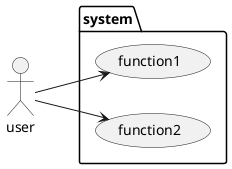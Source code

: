 @startuml
left to right direction
package system{
    usecase "function1" as f1
    usecase "function2" as f2
}
:user: --> f1
:user: --> f2
@enduml
